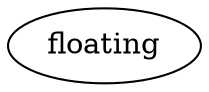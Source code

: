 graph appearance {
    floating
}

digraph conversation {
    idle -> whoAreYou
    idle -> whoAreYouReally
    idle -> whereAmI
}